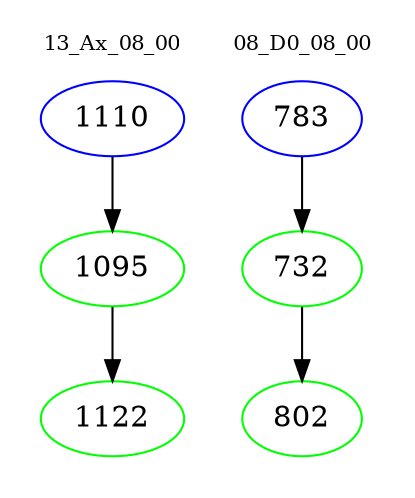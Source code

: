 digraph{
subgraph cluster_0 {
color = white
label = "13_Ax_08_00";
fontsize=10;
T0_1110 [label="1110", color="blue"]
T0_1110 -> T0_1095 [color="black"]
T0_1095 [label="1095", color="green"]
T0_1095 -> T0_1122 [color="black"]
T0_1122 [label="1122", color="green"]
}
subgraph cluster_1 {
color = white
label = "08_D0_08_00";
fontsize=10;
T1_783 [label="783", color="blue"]
T1_783 -> T1_732 [color="black"]
T1_732 [label="732", color="green"]
T1_732 -> T1_802 [color="black"]
T1_802 [label="802", color="green"]
}
}
